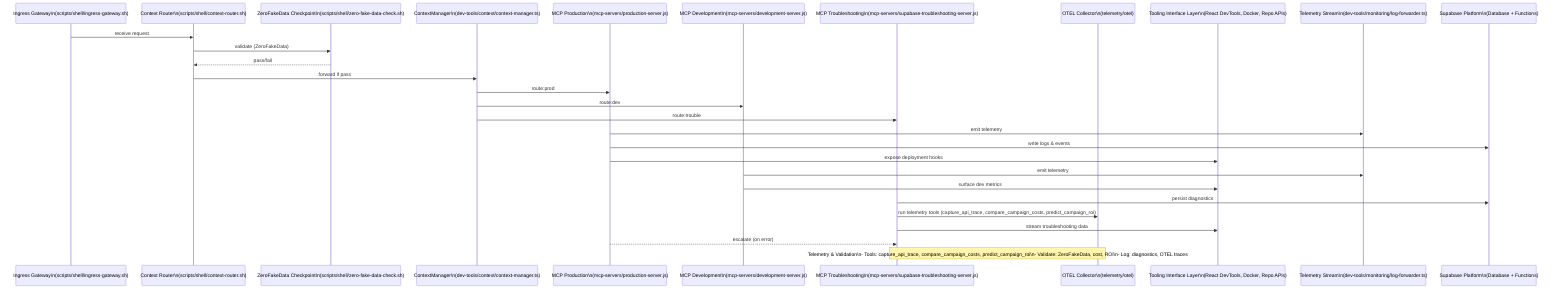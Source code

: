---
id: mcp-routing-sequence
intent: "MCP Routing Sequence: Ingress → ContextManager → MCP → Telemetry with ZeroFakeData validation."
context: |
  Sequence diagram showing the stepwise flow from ingress through context validation, routing, MCP invocation, and telemetry emission. Highlights the ZeroFakeData checkpoint and all major agentic handoffs.
---
%% config: theme: dark
sequenceDiagram
    participant INGRESS as Ingress Gateway\n(scripts/shell/ingress-gateway.sh)
    participant ROUTER as Context Router\n(scripts/shell/context-router.sh)
    participant ZFD as ZeroFakeData Checkpoint\n(scripts/shell/zero-fake-data-check.sh)
    participant CTX_MGR as ContextManager\n(dev-tools/context/context-manager.ts)
    participant MCP_PROD as MCP Production\n(mcp-servers/production-server.js)
    participant MCP_DEV as MCP Development\n(mcp-servers/development-server.js)
  participant MCP_TROUBLE as MCP Troubleshooting\n(mcp-servers/supabase-troubleshooting-server.js)
  participant OTEL as OTEL Collector\n(telemetry/otel)
    participant TOOL_IFACE as Tooling Interface Layer\n(React DevTools, Docker, Repo APIs)
    participant TELEMETRY_STREAM as Telemetry Stream\n(dev-tools/monitoring/log-forwarder.ts)
    participant SUPABASE as Supabase Platform\n(Database + Functions)

    INGRESS->>ROUTER: receive request
    ROUTER->>ZFD: validate (ZeroFakeData)
    ZFD-->>ROUTER: pass/fail
    ROUTER->>CTX_MGR: forward if pass
    CTX_MGR->>MCP_PROD: route:prod
    CTX_MGR->>MCP_DEV: route:dev
    CTX_MGR->>MCP_TROUBLE: route:trouble
    MCP_PROD->>TELEMETRY_STREAM: emit telemetry
    MCP_PROD->>SUPABASE: write logs & events
    MCP_PROD->>TOOL_IFACE: expose deployment hooks
    MCP_DEV->>TELEMETRY_STREAM: emit telemetry
    MCP_DEV->>TOOL_IFACE: surface dev metrics
    MCP_TROUBLE->>SUPABASE: persist diagnostics
  MCP_TROUBLE->>OTEL: run telemetry tools (capture_api_trace, compare_campaign_costs, predict_campaign_roi)
  MCP_TROUBLE->>TOOL_IFACE: stream troubleshooting data
    MCP_PROD-->>MCP_TROUBLE: escalate (on error)
  %% Validation checkpoint
  Note over MCP_TROUBLE,OTEL: Telemetry & Validation\n- Tools: capture_api_trace, compare_campaign_costs, predict_campaign_roi\n- Validate: ZeroFakeData, cost, ROI\n- Log: diagnostics, OTEL traces